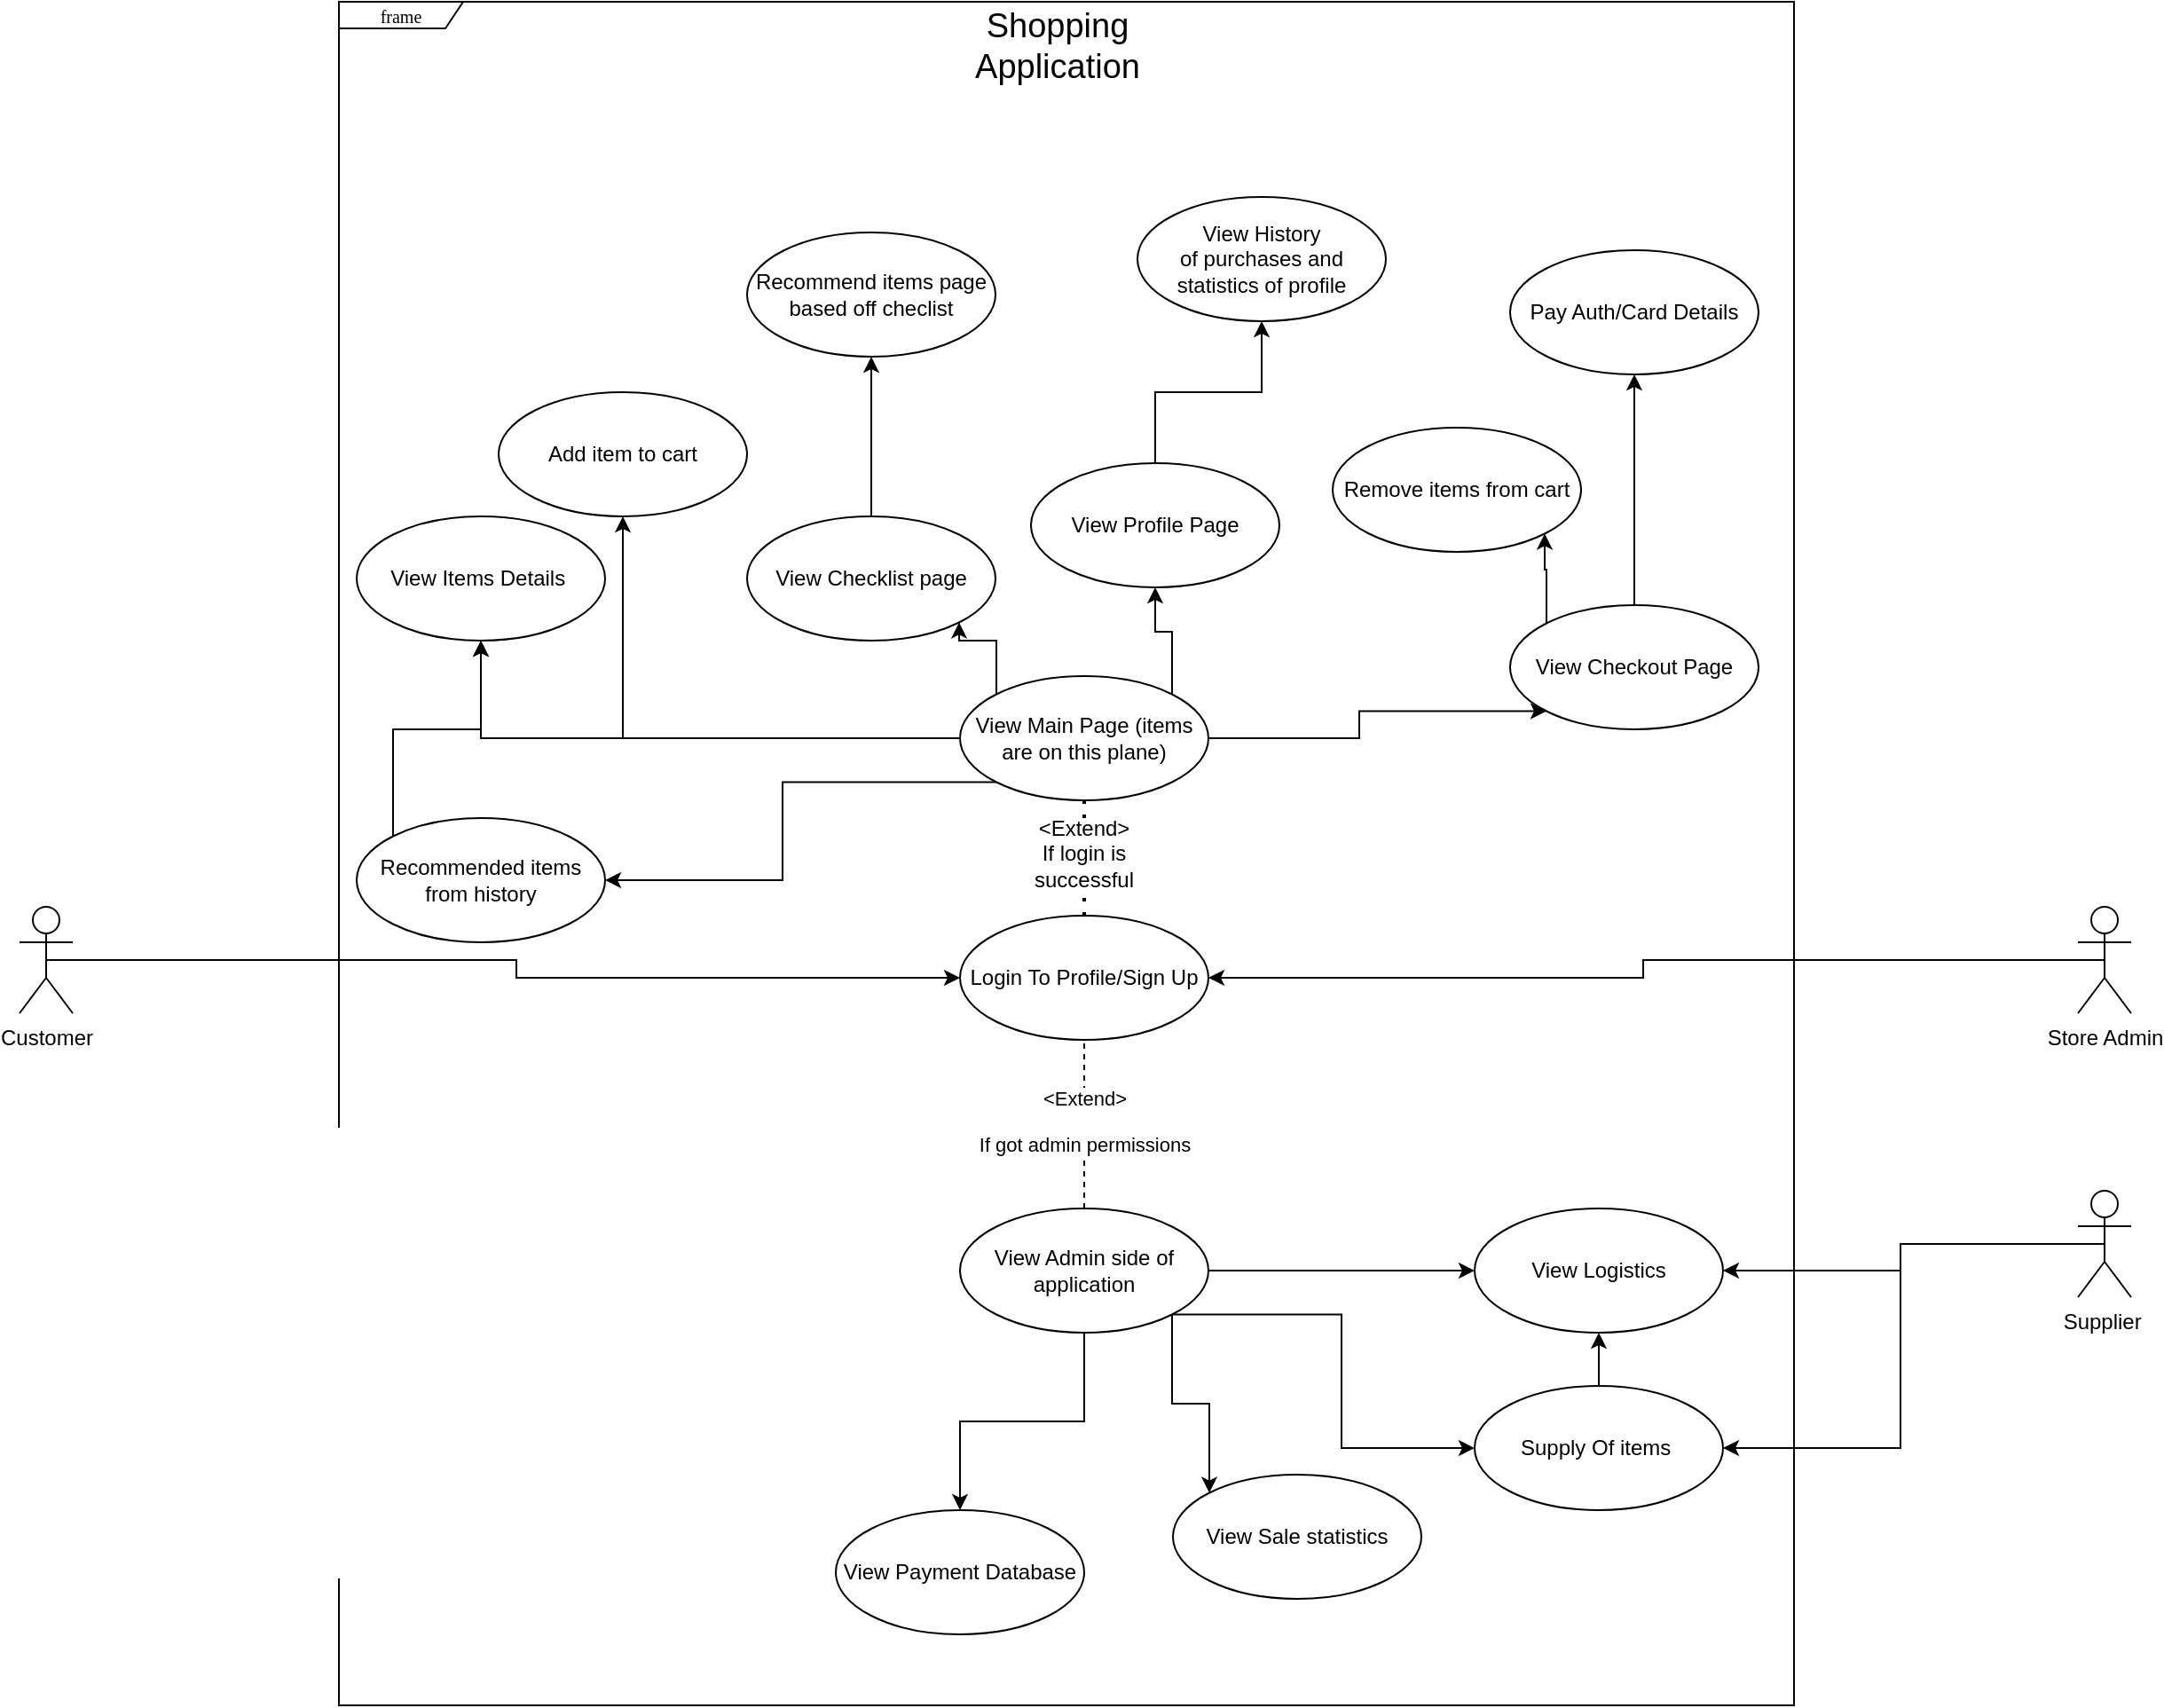 <mxfile version="24.4.4" type="device">
  <diagram name="Page-1" id="c4acf3e9-155e-7222-9cf6-157b1a14988f">
    <mxGraphModel dx="1257" dy="2874" grid="1" gridSize="10" guides="1" tooltips="1" connect="1" arrows="1" fold="1" page="1" pageScale="1" pageWidth="850" pageHeight="1100" background="none" math="0" shadow="0">
      <root>
        <mxCell id="0" />
        <mxCell id="1" parent="0" />
        <mxCell id="17acba5748e5396b-1" value="frame" style="shape=umlFrame;whiteSpace=wrap;html=1;rounded=0;shadow=0;comic=0;labelBackgroundColor=none;strokeWidth=1;fontFamily=Verdana;fontSize=10;align=center;width=70;height=15;" parent="1" vertex="1">
          <mxGeometry x="440" y="-1470" width="820" height="960" as="geometry" />
        </mxCell>
        <mxCell id="bU_HsccwyHqzNFfMeobM-1" value="&lt;font style=&quot;font-size: 19px;&quot;&gt;Shopping Application&lt;/font&gt;" style="text;html=1;align=center;verticalAlign=middle;whiteSpace=wrap;rounded=0;" parent="1" vertex="1">
          <mxGeometry x="800" y="-1460" width="90" height="30" as="geometry" />
        </mxCell>
        <mxCell id="8eYAAeqfr4WoFzsGXQyU-50" style="edgeStyle=orthogonalEdgeStyle;rounded=0;orthogonalLoop=1;jettySize=auto;html=1;exitX=0.5;exitY=0.5;exitDx=0;exitDy=0;exitPerimeter=0;" parent="1" source="bU_HsccwyHqzNFfMeobM-2" target="KKI_ZvY6a_LkKe4PjxmB-2" edge="1">
          <mxGeometry relative="1" as="geometry" />
        </mxCell>
        <mxCell id="bU_HsccwyHqzNFfMeobM-2" value="C&lt;span style=&quot;background-color: initial;&quot;&gt;ustomer&lt;/span&gt;" style="shape=umlActor;verticalLabelPosition=bottom;verticalAlign=top;html=1;" parent="1" vertex="1">
          <mxGeometry x="260" y="-960" width="30" height="60" as="geometry" />
        </mxCell>
        <mxCell id="8eYAAeqfr4WoFzsGXQyU-47" style="edgeStyle=orthogonalEdgeStyle;rounded=0;orthogonalLoop=1;jettySize=auto;html=1;exitX=0.5;exitY=0.5;exitDx=0;exitDy=0;exitPerimeter=0;" parent="1" source="bU_HsccwyHqzNFfMeobM-3" target="KKI_ZvY6a_LkKe4PjxmB-2" edge="1">
          <mxGeometry relative="1" as="geometry" />
        </mxCell>
        <mxCell id="bU_HsccwyHqzNFfMeobM-3" value="Store Admin&lt;div&gt;&lt;br&gt;&lt;/div&gt;" style="shape=umlActor;verticalLabelPosition=bottom;verticalAlign=top;html=1;" parent="1" vertex="1">
          <mxGeometry x="1420" y="-960" width="30" height="60" as="geometry" />
        </mxCell>
        <mxCell id="8eYAAeqfr4WoFzsGXQyU-28" style="edgeStyle=orthogonalEdgeStyle;rounded=0;orthogonalLoop=1;jettySize=auto;html=1;exitX=0;exitY=0.5;exitDx=0;exitDy=0;entryX=0.5;entryY=1;entryDx=0;entryDy=0;" parent="1" source="bU_HsccwyHqzNFfMeobM-14" target="bU_HsccwyHqzNFfMeobM-20" edge="1">
          <mxGeometry relative="1" as="geometry" />
        </mxCell>
        <mxCell id="8eYAAeqfr4WoFzsGXQyU-31" style="edgeStyle=orthogonalEdgeStyle;rounded=0;orthogonalLoop=1;jettySize=auto;html=1;exitX=0;exitY=0.5;exitDx=0;exitDy=0;entryX=0.5;entryY=1;entryDx=0;entryDy=0;" parent="1" source="bU_HsccwyHqzNFfMeobM-14" target="8eYAAeqfr4WoFzsGXQyU-5" edge="1">
          <mxGeometry relative="1" as="geometry" />
        </mxCell>
        <mxCell id="8eYAAeqfr4WoFzsGXQyU-38" style="edgeStyle=orthogonalEdgeStyle;rounded=0;orthogonalLoop=1;jettySize=auto;html=1;exitX=0;exitY=1;exitDx=0;exitDy=0;entryX=1;entryY=0.5;entryDx=0;entryDy=0;" parent="1" source="bU_HsccwyHqzNFfMeobM-14" target="8eYAAeqfr4WoFzsGXQyU-8" edge="1">
          <mxGeometry relative="1" as="geometry" />
        </mxCell>
        <mxCell id="8eYAAeqfr4WoFzsGXQyU-39" style="edgeStyle=orthogonalEdgeStyle;rounded=0;orthogonalLoop=1;jettySize=auto;html=1;exitX=0;exitY=0;exitDx=0;exitDy=0;entryX=1;entryY=1;entryDx=0;entryDy=0;" parent="1" source="bU_HsccwyHqzNFfMeobM-14" target="8eYAAeqfr4WoFzsGXQyU-17" edge="1">
          <mxGeometry relative="1" as="geometry" />
        </mxCell>
        <mxCell id="8eYAAeqfr4WoFzsGXQyU-40" style="edgeStyle=orthogonalEdgeStyle;rounded=0;orthogonalLoop=1;jettySize=auto;html=1;exitX=1;exitY=0.5;exitDx=0;exitDy=0;entryX=0;entryY=1;entryDx=0;entryDy=0;" parent="1" source="bU_HsccwyHqzNFfMeobM-14" target="8eYAAeqfr4WoFzsGXQyU-20" edge="1">
          <mxGeometry relative="1" as="geometry" />
        </mxCell>
        <mxCell id="8eYAAeqfr4WoFzsGXQyU-42" style="edgeStyle=orthogonalEdgeStyle;rounded=0;orthogonalLoop=1;jettySize=auto;html=1;exitX=1;exitY=0;exitDx=0;exitDy=0;entryX=0.5;entryY=1;entryDx=0;entryDy=0;" parent="1" source="bU_HsccwyHqzNFfMeobM-14" target="8eYAAeqfr4WoFzsGXQyU-41" edge="1">
          <mxGeometry relative="1" as="geometry" />
        </mxCell>
        <mxCell id="bU_HsccwyHqzNFfMeobM-14" value="View Main Page (items are on this plane)" style="ellipse;whiteSpace=wrap;html=1;" parent="1" vertex="1">
          <mxGeometry x="790" y="-1090" width="140" height="70" as="geometry" />
        </mxCell>
        <mxCell id="bU_HsccwyHqzNFfMeobM-20" value="&lt;div&gt;View Items Details&amp;nbsp;&lt;/div&gt;" style="ellipse;whiteSpace=wrap;html=1;" parent="1" vertex="1">
          <mxGeometry x="450" y="-1180" width="140" height="70" as="geometry" />
        </mxCell>
        <mxCell id="KKI_ZvY6a_LkKe4PjxmB-2" value="Login To Profile/Sign Up" style="ellipse;whiteSpace=wrap;html=1;" parent="1" vertex="1">
          <mxGeometry x="790" y="-955" width="140" height="70" as="geometry" />
        </mxCell>
        <mxCell id="8eYAAeqfr4WoFzsGXQyU-52" style="edgeStyle=orthogonalEdgeStyle;rounded=0;orthogonalLoop=1;jettySize=auto;html=1;exitX=0.5;exitY=1;exitDx=0;exitDy=0;entryX=0.5;entryY=0;entryDx=0;entryDy=0;" parent="1" source="KKI_ZvY6a_LkKe4PjxmB-19" target="8eYAAeqfr4WoFzsGXQyU-51" edge="1">
          <mxGeometry relative="1" as="geometry" />
        </mxCell>
        <mxCell id="FunDvZiKPhQy1yHla53h-8" style="edgeStyle=orthogonalEdgeStyle;rounded=0;orthogonalLoop=1;jettySize=auto;html=1;exitX=1;exitY=0.5;exitDx=0;exitDy=0;entryX=0;entryY=0.5;entryDx=0;entryDy=0;" parent="1" source="KKI_ZvY6a_LkKe4PjxmB-19" target="9Cd6kRODQQ1-3lXwhQ_d-7" edge="1">
          <mxGeometry relative="1" as="geometry" />
        </mxCell>
        <mxCell id="FunDvZiKPhQy1yHla53h-9" style="edgeStyle=orthogonalEdgeStyle;rounded=0;orthogonalLoop=1;jettySize=auto;html=1;exitX=1;exitY=1;exitDx=0;exitDy=0;entryX=0;entryY=0;entryDx=0;entryDy=0;" parent="1" source="KKI_ZvY6a_LkKe4PjxmB-19" target="9Cd6kRODQQ1-3lXwhQ_d-9" edge="1">
          <mxGeometry relative="1" as="geometry" />
        </mxCell>
        <mxCell id="FunDvZiKPhQy1yHla53h-13" style="edgeStyle=orthogonalEdgeStyle;rounded=0;orthogonalLoop=1;jettySize=auto;html=1;exitX=1;exitY=1;exitDx=0;exitDy=0;entryX=0;entryY=0.5;entryDx=0;entryDy=0;" parent="1" source="KKI_ZvY6a_LkKe4PjxmB-19" target="FunDvZiKPhQy1yHla53h-10" edge="1">
          <mxGeometry relative="1" as="geometry" />
        </mxCell>
        <mxCell id="KKI_ZvY6a_LkKe4PjxmB-19" value="View Admin side of application" style="ellipse;whiteSpace=wrap;html=1;" parent="1" vertex="1">
          <mxGeometry x="790" y="-790" width="140" height="70" as="geometry" />
        </mxCell>
        <mxCell id="9Cd6kRODQQ1-3lXwhQ_d-4" value="" style="endArrow=none;dashed=1;html=1;rounded=0;entryX=0.5;entryY=1;entryDx=0;entryDy=0;exitX=0.5;exitY=0;exitDx=0;exitDy=0;" parent="1" source="KKI_ZvY6a_LkKe4PjxmB-19" target="KKI_ZvY6a_LkKe4PjxmB-2" edge="1">
          <mxGeometry width="50" height="50" relative="1" as="geometry">
            <mxPoint x="740" y="-880" as="sourcePoint" />
            <mxPoint x="790" y="-930" as="targetPoint" />
          </mxGeometry>
        </mxCell>
        <mxCell id="9Cd6kRODQQ1-3lXwhQ_d-5" value="&amp;lt;Extend&amp;gt;&lt;div&gt;&lt;br&gt;&lt;/div&gt;&lt;div&gt;If got admin permissions&lt;/div&gt;" style="edgeLabel;html=1;align=center;verticalAlign=middle;resizable=0;points=[];" parent="9Cd6kRODQQ1-3lXwhQ_d-4" vertex="1" connectable="0">
          <mxGeometry x="-0.018" y="1" relative="1" as="geometry">
            <mxPoint x="1" y="-3" as="offset" />
          </mxGeometry>
        </mxCell>
        <mxCell id="9Cd6kRODQQ1-3lXwhQ_d-7" value="View Logistics" style="ellipse;whiteSpace=wrap;html=1;" parent="1" vertex="1">
          <mxGeometry x="1080" y="-790" width="140" height="70" as="geometry" />
        </mxCell>
        <mxCell id="9Cd6kRODQQ1-3lXwhQ_d-9" value="View Sale&amp;nbsp;statistics" style="ellipse;whiteSpace=wrap;html=1;" parent="1" vertex="1">
          <mxGeometry x="910" y="-640" width="140" height="70" as="geometry" />
        </mxCell>
        <mxCell id="8eYAAeqfr4WoFzsGXQyU-5" value="Add item to cart" style="ellipse;whiteSpace=wrap;html=1;" parent="1" vertex="1">
          <mxGeometry x="530" y="-1250" width="140" height="70" as="geometry" />
        </mxCell>
        <mxCell id="8eYAAeqfr4WoFzsGXQyU-30" style="edgeStyle=orthogonalEdgeStyle;rounded=0;orthogonalLoop=1;jettySize=auto;html=1;exitX=0;exitY=0;exitDx=0;exitDy=0;entryX=0.5;entryY=1;entryDx=0;entryDy=0;" parent="1" source="8eYAAeqfr4WoFzsGXQyU-8" target="bU_HsccwyHqzNFfMeobM-20" edge="1">
          <mxGeometry relative="1" as="geometry" />
        </mxCell>
        <mxCell id="8eYAAeqfr4WoFzsGXQyU-8" value="Recommended items from history" style="ellipse;whiteSpace=wrap;html=1;" parent="1" vertex="1">
          <mxGeometry x="450" y="-1010" width="140" height="70" as="geometry" />
        </mxCell>
        <mxCell id="8eYAAeqfr4WoFzsGXQyU-17" value="View Checklist page" style="ellipse;whiteSpace=wrap;html=1;" parent="1" vertex="1">
          <mxGeometry x="670" y="-1180" width="140" height="70" as="geometry" />
        </mxCell>
        <mxCell id="8eYAAeqfr4WoFzsGXQyU-23" style="edgeStyle=orthogonalEdgeStyle;rounded=0;orthogonalLoop=1;jettySize=auto;html=1;exitX=0.5;exitY=0;exitDx=0;exitDy=0;entryX=0.5;entryY=1;entryDx=0;entryDy=0;" parent="1" source="8eYAAeqfr4WoFzsGXQyU-20" target="8eYAAeqfr4WoFzsGXQyU-22" edge="1">
          <mxGeometry relative="1" as="geometry" />
        </mxCell>
        <mxCell id="8eYAAeqfr4WoFzsGXQyU-46" style="edgeStyle=orthogonalEdgeStyle;rounded=0;orthogonalLoop=1;jettySize=auto;html=1;exitX=0;exitY=0;exitDx=0;exitDy=0;entryX=1;entryY=1;entryDx=0;entryDy=0;" parent="1" source="8eYAAeqfr4WoFzsGXQyU-20" target="8eYAAeqfr4WoFzsGXQyU-45" edge="1">
          <mxGeometry relative="1" as="geometry" />
        </mxCell>
        <mxCell id="8eYAAeqfr4WoFzsGXQyU-20" value="View Checkout Page" style="ellipse;whiteSpace=wrap;html=1;" parent="1" vertex="1">
          <mxGeometry x="1100" y="-1130" width="140" height="70" as="geometry" />
        </mxCell>
        <mxCell id="8eYAAeqfr4WoFzsGXQyU-22" value="Pay Auth/Card Details" style="ellipse;whiteSpace=wrap;html=1;" parent="1" vertex="1">
          <mxGeometry x="1100" y="-1330" width="140" height="70" as="geometry" />
        </mxCell>
        <mxCell id="8eYAAeqfr4WoFzsGXQyU-24" value="Recommend items page based off checlist" style="ellipse;whiteSpace=wrap;html=1;" parent="1" vertex="1">
          <mxGeometry x="670" y="-1340" width="140" height="70" as="geometry" />
        </mxCell>
        <mxCell id="8eYAAeqfr4WoFzsGXQyU-25" style="edgeStyle=orthogonalEdgeStyle;rounded=0;orthogonalLoop=1;jettySize=auto;html=1;exitX=0.5;exitY=0;exitDx=0;exitDy=0;entryX=0.5;entryY=1;entryDx=0;entryDy=0;" parent="1" source="8eYAAeqfr4WoFzsGXQyU-17" target="8eYAAeqfr4WoFzsGXQyU-24" edge="1">
          <mxGeometry relative="1" as="geometry" />
        </mxCell>
        <mxCell id="8eYAAeqfr4WoFzsGXQyU-34" value="" style="endArrow=none;dashed=1;html=1;dashPattern=1 3;strokeWidth=2;rounded=0;entryX=0.5;entryY=1;entryDx=0;entryDy=0;exitX=0.5;exitY=0;exitDx=0;exitDy=0;" parent="1" source="8eYAAeqfr4WoFzsGXQyU-35" target="bU_HsccwyHqzNFfMeobM-14" edge="1">
          <mxGeometry width="50" height="50" relative="1" as="geometry">
            <mxPoint x="820" y="-980" as="sourcePoint" />
            <mxPoint x="870" y="-1030" as="targetPoint" />
          </mxGeometry>
        </mxCell>
        <mxCell id="8eYAAeqfr4WoFzsGXQyU-36" value="" style="endArrow=none;dashed=1;html=1;dashPattern=1 3;strokeWidth=2;rounded=0;entryX=0.5;entryY=1;entryDx=0;entryDy=0;exitX=0.5;exitY=0;exitDx=0;exitDy=0;" parent="1" source="KKI_ZvY6a_LkKe4PjxmB-2" target="8eYAAeqfr4WoFzsGXQyU-35" edge="1">
          <mxGeometry width="50" height="50" relative="1" as="geometry">
            <mxPoint x="860" y="-955" as="sourcePoint" />
            <mxPoint x="860" y="-1020" as="targetPoint" />
          </mxGeometry>
        </mxCell>
        <mxCell id="8eYAAeqfr4WoFzsGXQyU-35" value="&amp;lt;Extend&amp;gt;&lt;div&gt;If login is successful&lt;/div&gt;" style="text;html=1;align=center;verticalAlign=middle;whiteSpace=wrap;rounded=0;" parent="1" vertex="1">
          <mxGeometry x="830" y="-1010" width="60" height="40" as="geometry" />
        </mxCell>
        <mxCell id="8eYAAeqfr4WoFzsGXQyU-44" style="edgeStyle=orthogonalEdgeStyle;rounded=0;orthogonalLoop=1;jettySize=auto;html=1;exitX=0.5;exitY=0;exitDx=0;exitDy=0;entryX=0.5;entryY=1;entryDx=0;entryDy=0;" parent="1" source="8eYAAeqfr4WoFzsGXQyU-41" target="8eYAAeqfr4WoFzsGXQyU-43" edge="1">
          <mxGeometry relative="1" as="geometry" />
        </mxCell>
        <mxCell id="8eYAAeqfr4WoFzsGXQyU-41" value="View Profile Page" style="ellipse;whiteSpace=wrap;html=1;" parent="1" vertex="1">
          <mxGeometry x="830" y="-1210" width="140" height="70" as="geometry" />
        </mxCell>
        <mxCell id="8eYAAeqfr4WoFzsGXQyU-43" value="View History of&amp;nbsp;purchases and statistics of profile" style="ellipse;whiteSpace=wrap;html=1;" parent="1" vertex="1">
          <mxGeometry x="890" y="-1360" width="140" height="70" as="geometry" />
        </mxCell>
        <mxCell id="8eYAAeqfr4WoFzsGXQyU-45" value="Remove items from cart" style="ellipse;whiteSpace=wrap;html=1;" parent="1" vertex="1">
          <mxGeometry x="1000" y="-1230" width="140" height="70" as="geometry" />
        </mxCell>
        <mxCell id="8eYAAeqfr4WoFzsGXQyU-51" value="View Payment Database" style="ellipse;whiteSpace=wrap;html=1;" parent="1" vertex="1">
          <mxGeometry x="720" y="-620" width="140" height="70" as="geometry" />
        </mxCell>
        <mxCell id="FunDvZiKPhQy1yHla53h-7" style="edgeStyle=orthogonalEdgeStyle;rounded=0;orthogonalLoop=1;jettySize=auto;html=1;exitX=0.5;exitY=0.5;exitDx=0;exitDy=0;exitPerimeter=0;entryX=1;entryY=0.5;entryDx=0;entryDy=0;" parent="1" source="FunDvZiKPhQy1yHla53h-2" target="9Cd6kRODQQ1-3lXwhQ_d-7" edge="1">
          <mxGeometry relative="1" as="geometry" />
        </mxCell>
        <mxCell id="FunDvZiKPhQy1yHla53h-11" style="edgeStyle=orthogonalEdgeStyle;rounded=0;orthogonalLoop=1;jettySize=auto;html=1;exitX=0.5;exitY=0.5;exitDx=0;exitDy=0;exitPerimeter=0;entryX=1;entryY=0.5;entryDx=0;entryDy=0;" parent="1" source="FunDvZiKPhQy1yHla53h-2" target="FunDvZiKPhQy1yHla53h-10" edge="1">
          <mxGeometry relative="1" as="geometry" />
        </mxCell>
        <mxCell id="FunDvZiKPhQy1yHla53h-2" value="Supplier&amp;nbsp;" style="shape=umlActor;verticalLabelPosition=bottom;verticalAlign=top;html=1;" parent="1" vertex="1">
          <mxGeometry x="1420" y="-800" width="30" height="60" as="geometry" />
        </mxCell>
        <mxCell id="FunDvZiKPhQy1yHla53h-12" style="edgeStyle=orthogonalEdgeStyle;rounded=0;orthogonalLoop=1;jettySize=auto;html=1;exitX=0.5;exitY=0;exitDx=0;exitDy=0;entryX=0.5;entryY=1;entryDx=0;entryDy=0;" parent="1" source="FunDvZiKPhQy1yHla53h-10" target="9Cd6kRODQQ1-3lXwhQ_d-7" edge="1">
          <mxGeometry relative="1" as="geometry" />
        </mxCell>
        <mxCell id="FunDvZiKPhQy1yHla53h-10" value="Supply Of items&amp;nbsp;" style="ellipse;whiteSpace=wrap;html=1;" parent="1" vertex="1">
          <mxGeometry x="1080" y="-690" width="140" height="70" as="geometry" />
        </mxCell>
      </root>
    </mxGraphModel>
  </diagram>
</mxfile>

